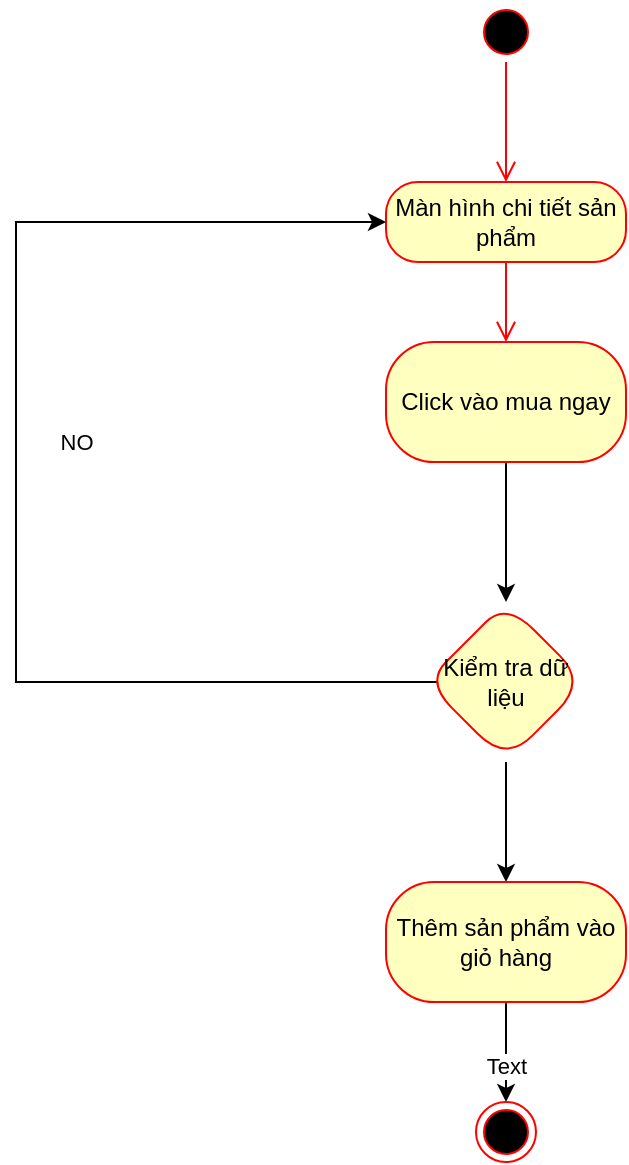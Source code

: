 <mxfile version="21.7.4" type="github">
  <diagram name="Trang-1" id="Fhg4P4pK5fVl3K97-YhK">
    <mxGraphModel dx="1050" dy="1703" grid="1" gridSize="10" guides="1" tooltips="1" connect="1" arrows="1" fold="1" page="1" pageScale="1" pageWidth="827" pageHeight="1169" math="0" shadow="0">
      <root>
        <mxCell id="0" />
        <mxCell id="1" parent="0" />
        <mxCell id="yUDCXd73xwzglyt8Pd_D-1" value="" style="ellipse;html=1;shape=startState;fillColor=#000000;strokeColor=#ff0000;" vertex="1" parent="1">
          <mxGeometry x="360" y="-10" width="30" height="30" as="geometry" />
        </mxCell>
        <mxCell id="yUDCXd73xwzglyt8Pd_D-2" value="" style="edgeStyle=orthogonalEdgeStyle;html=1;verticalAlign=bottom;endArrow=open;endSize=8;strokeColor=#ff0000;rounded=0;" edge="1" source="yUDCXd73xwzglyt8Pd_D-1" parent="1">
          <mxGeometry relative="1" as="geometry">
            <mxPoint x="375" y="80" as="targetPoint" />
          </mxGeometry>
        </mxCell>
        <mxCell id="yUDCXd73xwzglyt8Pd_D-3" value="Màn hình chi tiết sản phẩm" style="rounded=1;whiteSpace=wrap;html=1;arcSize=40;fontColor=#000000;fillColor=#ffffc0;strokeColor=#ff0000;" vertex="1" parent="1">
          <mxGeometry x="315" y="80" width="120" height="40" as="geometry" />
        </mxCell>
        <mxCell id="yUDCXd73xwzglyt8Pd_D-4" value="" style="edgeStyle=orthogonalEdgeStyle;html=1;verticalAlign=bottom;endArrow=open;endSize=8;strokeColor=#ff0000;rounded=0;" edge="1" source="yUDCXd73xwzglyt8Pd_D-3" parent="1">
          <mxGeometry relative="1" as="geometry">
            <mxPoint x="375" y="160" as="targetPoint" />
          </mxGeometry>
        </mxCell>
        <mxCell id="yUDCXd73xwzglyt8Pd_D-12" value="" style="edgeStyle=orthogonalEdgeStyle;rounded=0;orthogonalLoop=1;jettySize=auto;html=1;" edge="1" parent="1" source="yUDCXd73xwzglyt8Pd_D-6" target="yUDCXd73xwzglyt8Pd_D-11">
          <mxGeometry relative="1" as="geometry" />
        </mxCell>
        <mxCell id="yUDCXd73xwzglyt8Pd_D-6" value="Click vào mua ngay" style="whiteSpace=wrap;html=1;fillColor=#ffffc0;strokeColor=#ff0000;fontColor=#000000;rounded=1;arcSize=40;" vertex="1" parent="1">
          <mxGeometry x="315" y="160" width="120" height="60" as="geometry" />
        </mxCell>
        <mxCell id="yUDCXd73xwzglyt8Pd_D-16" value="" style="edgeStyle=orthogonalEdgeStyle;rounded=0;orthogonalLoop=1;jettySize=auto;html=1;entryX=0;entryY=0.5;entryDx=0;entryDy=0;" edge="1" parent="1" target="yUDCXd73xwzglyt8Pd_D-3">
          <mxGeometry relative="1" as="geometry">
            <mxPoint x="345" y="330" as="sourcePoint" />
            <mxPoint x="315" y="90" as="targetPoint" />
            <Array as="points">
              <mxPoint x="130" y="330" />
              <mxPoint x="130" y="100" />
            </Array>
          </mxGeometry>
        </mxCell>
        <mxCell id="yUDCXd73xwzglyt8Pd_D-17" value="NO" style="edgeLabel;html=1;align=center;verticalAlign=middle;resizable=0;points=[];" vertex="1" connectable="0" parent="yUDCXd73xwzglyt8Pd_D-16">
          <mxGeometry x="0.098" y="1" relative="1" as="geometry">
            <mxPoint x="31" y="11" as="offset" />
          </mxGeometry>
        </mxCell>
        <mxCell id="yUDCXd73xwzglyt8Pd_D-20" value="" style="edgeStyle=orthogonalEdgeStyle;rounded=0;orthogonalLoop=1;jettySize=auto;html=1;" edge="1" parent="1" source="yUDCXd73xwzglyt8Pd_D-11" target="yUDCXd73xwzglyt8Pd_D-19">
          <mxGeometry relative="1" as="geometry" />
        </mxCell>
        <mxCell id="yUDCXd73xwzglyt8Pd_D-11" value="Kiểm tra dữ liệu" style="rhombus;whiteSpace=wrap;html=1;fillColor=#ffffc0;strokeColor=#ff0000;fontColor=#000000;rounded=1;arcSize=40;" vertex="1" parent="1">
          <mxGeometry x="335" y="290" width="80" height="80" as="geometry" />
        </mxCell>
        <mxCell id="yUDCXd73xwzglyt8Pd_D-23" value="" style="edgeStyle=orthogonalEdgeStyle;rounded=0;orthogonalLoop=1;jettySize=auto;html=1;" edge="1" parent="1" source="yUDCXd73xwzglyt8Pd_D-19" target="yUDCXd73xwzglyt8Pd_D-21">
          <mxGeometry relative="1" as="geometry" />
        </mxCell>
        <mxCell id="yUDCXd73xwzglyt8Pd_D-24" value="Text" style="edgeLabel;html=1;align=center;verticalAlign=middle;resizable=0;points=[];" vertex="1" connectable="0" parent="yUDCXd73xwzglyt8Pd_D-23">
          <mxGeometry x="0.264" relative="1" as="geometry">
            <mxPoint as="offset" />
          </mxGeometry>
        </mxCell>
        <mxCell id="yUDCXd73xwzglyt8Pd_D-19" value="Thêm sản phẩm vào giỏ hàng" style="whiteSpace=wrap;html=1;fillColor=#ffffc0;strokeColor=#ff0000;fontColor=#000000;rounded=1;arcSize=40;" vertex="1" parent="1">
          <mxGeometry x="315" y="430" width="120" height="60" as="geometry" />
        </mxCell>
        <mxCell id="yUDCXd73xwzglyt8Pd_D-21" value="" style="ellipse;html=1;shape=endState;fillColor=#000000;strokeColor=#ff0000;" vertex="1" parent="1">
          <mxGeometry x="360" y="540" width="30" height="30" as="geometry" />
        </mxCell>
      </root>
    </mxGraphModel>
  </diagram>
</mxfile>

